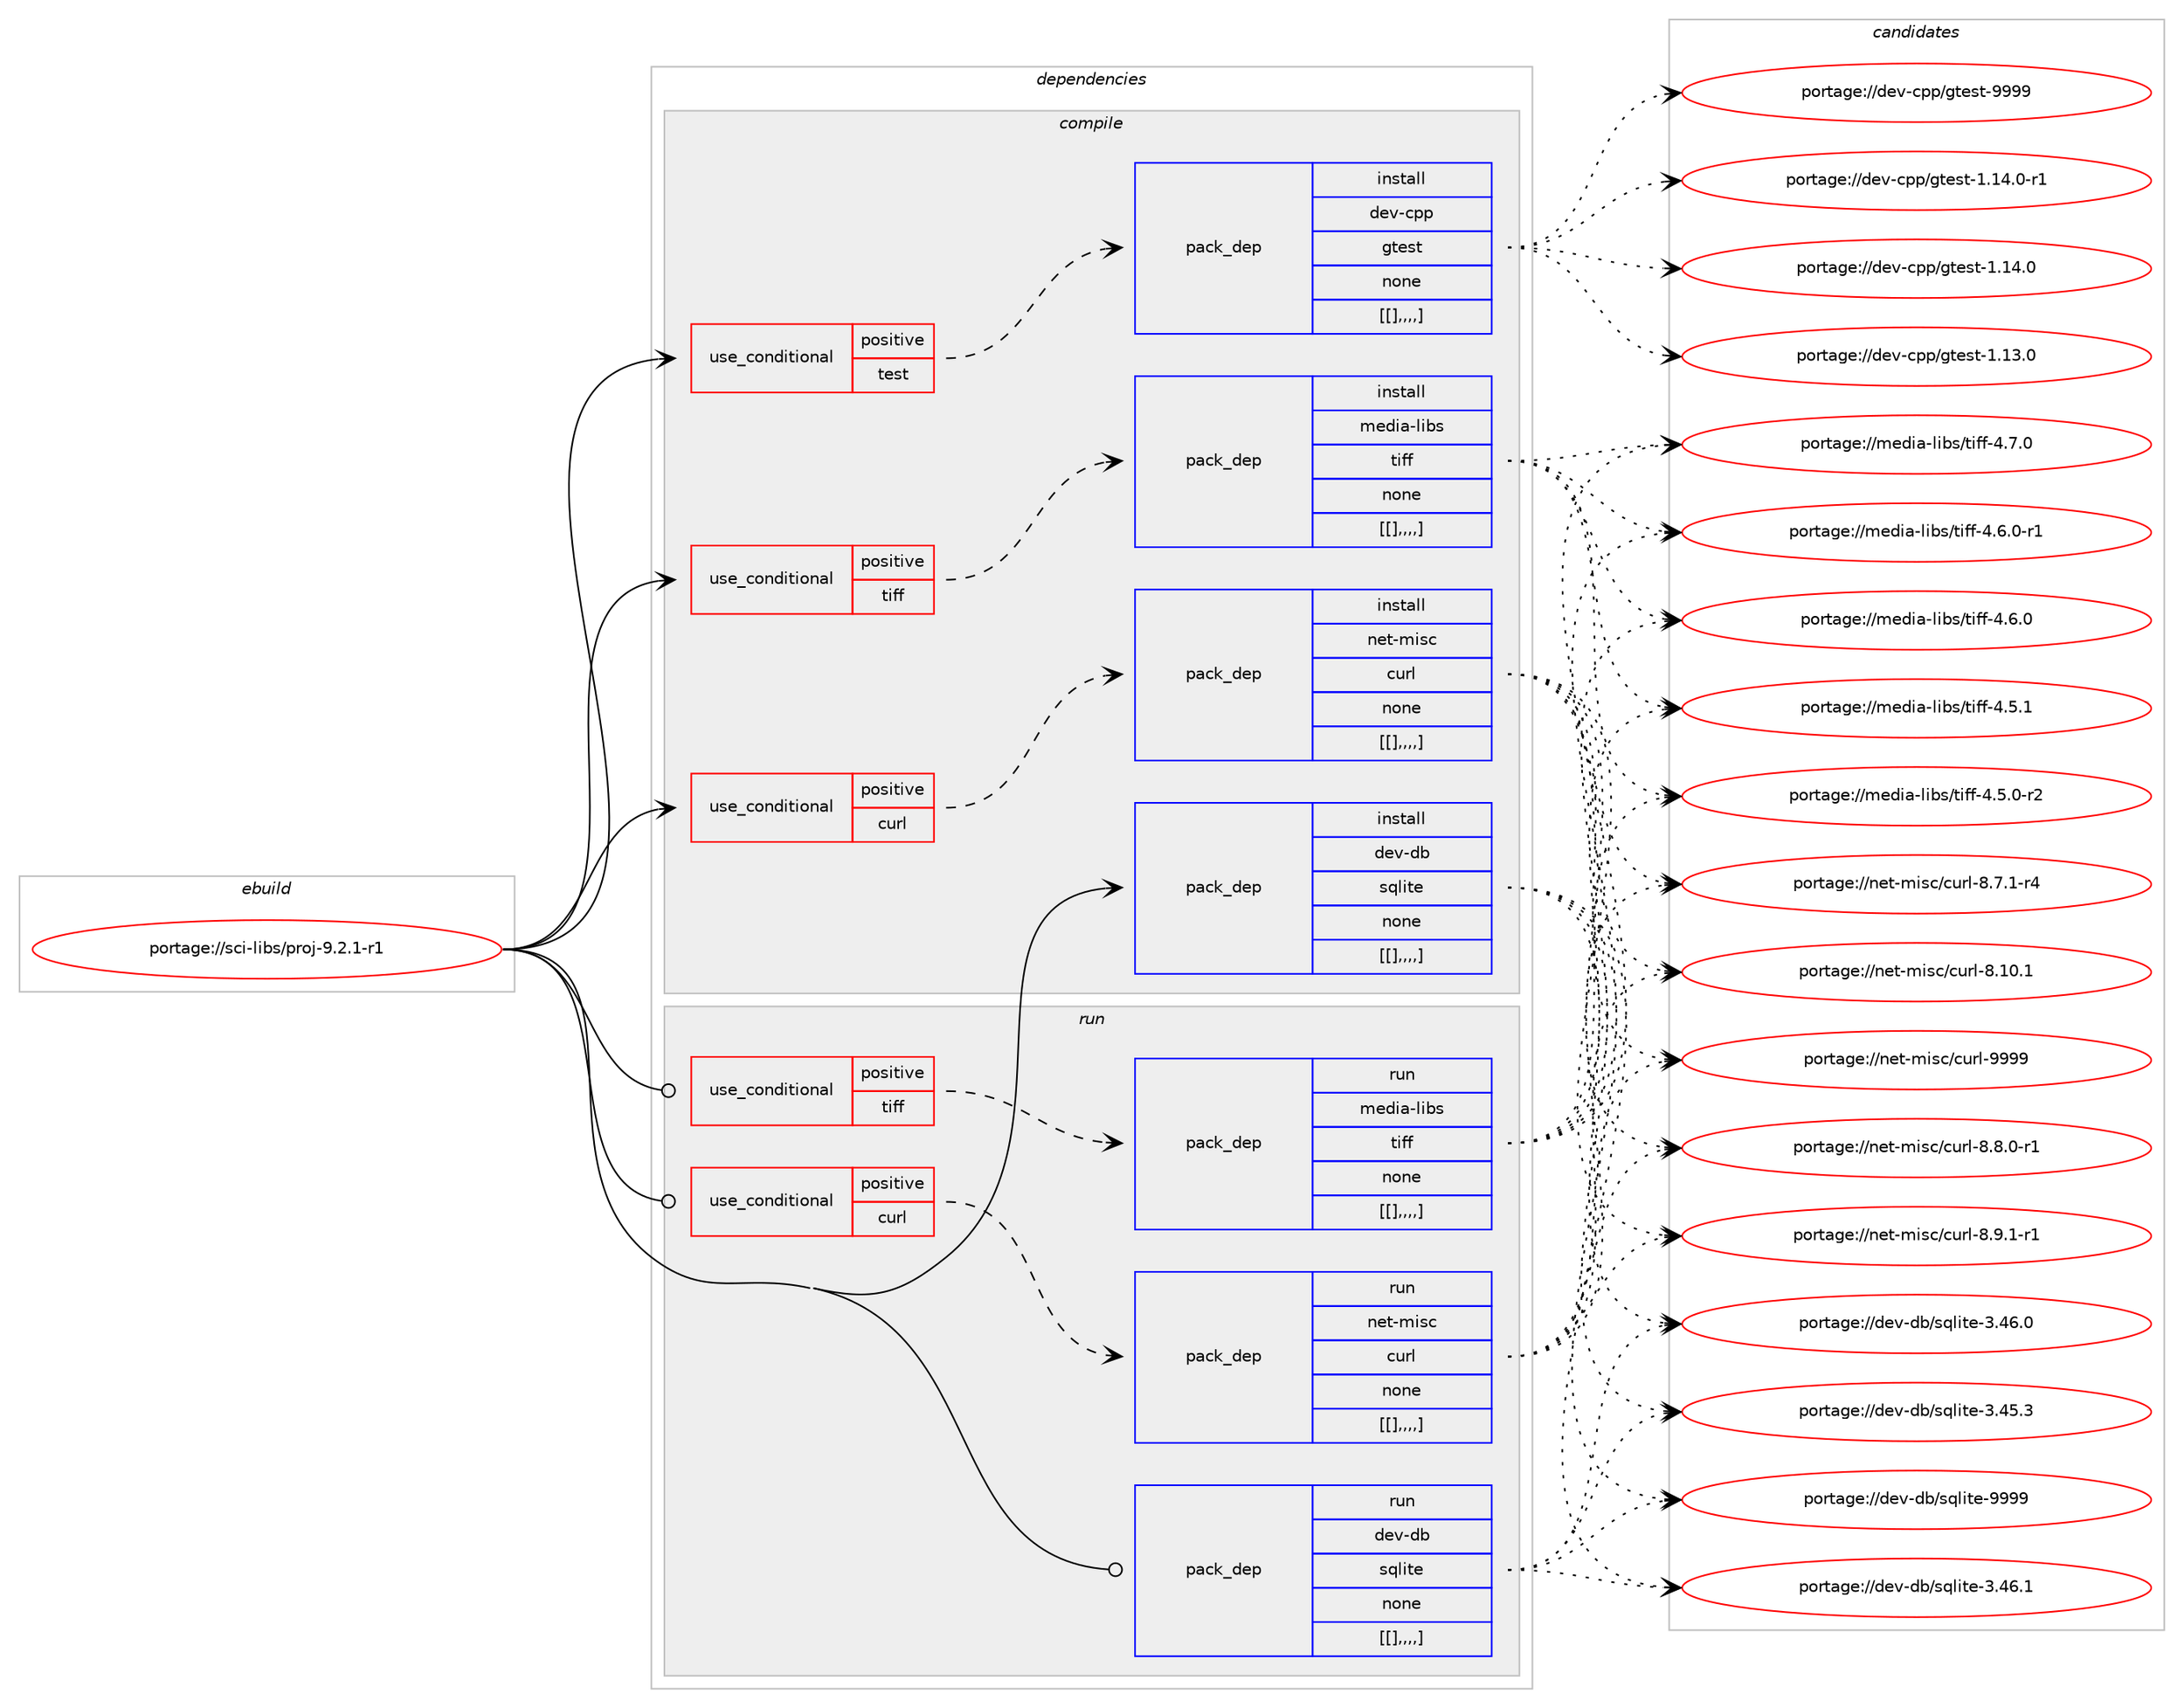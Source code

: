 digraph prolog {

# *************
# Graph options
# *************

newrank=true;
concentrate=true;
compound=true;
graph [rankdir=LR,fontname=Helvetica,fontsize=10,ranksep=1.5];#, ranksep=2.5, nodesep=0.2];
edge  [arrowhead=vee];
node  [fontname=Helvetica,fontsize=10];

# **********
# The ebuild
# **********

subgraph cluster_leftcol {
color=gray;
label=<<i>ebuild</i>>;
id [label="portage://sci-libs/proj-9.2.1-r1", color=red, width=4, href="../sci-libs/proj-9.2.1-r1.svg"];
}

# ****************
# The dependencies
# ****************

subgraph cluster_midcol {
color=gray;
label=<<i>dependencies</i>>;
subgraph cluster_compile {
fillcolor="#eeeeee";
style=filled;
label=<<i>compile</i>>;
subgraph cond5475 {
dependency14632 [label=<<TABLE BORDER="0" CELLBORDER="1" CELLSPACING="0" CELLPADDING="4"><TR><TD ROWSPAN="3" CELLPADDING="10">use_conditional</TD></TR><TR><TD>positive</TD></TR><TR><TD>curl</TD></TR></TABLE>>, shape=none, color=red];
subgraph pack9113 {
dependency14633 [label=<<TABLE BORDER="0" CELLBORDER="1" CELLSPACING="0" CELLPADDING="4" WIDTH="220"><TR><TD ROWSPAN="6" CELLPADDING="30">pack_dep</TD></TR><TR><TD WIDTH="110">install</TD></TR><TR><TD>net-misc</TD></TR><TR><TD>curl</TD></TR><TR><TD>none</TD></TR><TR><TD>[[],,,,]</TD></TR></TABLE>>, shape=none, color=blue];
}
dependency14632:e -> dependency14633:w [weight=20,style="dashed",arrowhead="vee"];
}
id:e -> dependency14632:w [weight=20,style="solid",arrowhead="vee"];
subgraph cond5476 {
dependency14634 [label=<<TABLE BORDER="0" CELLBORDER="1" CELLSPACING="0" CELLPADDING="4"><TR><TD ROWSPAN="3" CELLPADDING="10">use_conditional</TD></TR><TR><TD>positive</TD></TR><TR><TD>test</TD></TR></TABLE>>, shape=none, color=red];
subgraph pack9114 {
dependency14635 [label=<<TABLE BORDER="0" CELLBORDER="1" CELLSPACING="0" CELLPADDING="4" WIDTH="220"><TR><TD ROWSPAN="6" CELLPADDING="30">pack_dep</TD></TR><TR><TD WIDTH="110">install</TD></TR><TR><TD>dev-cpp</TD></TR><TR><TD>gtest</TD></TR><TR><TD>none</TD></TR><TR><TD>[[],,,,]</TD></TR></TABLE>>, shape=none, color=blue];
}
dependency14634:e -> dependency14635:w [weight=20,style="dashed",arrowhead="vee"];
}
id:e -> dependency14634:w [weight=20,style="solid",arrowhead="vee"];
subgraph cond5477 {
dependency14636 [label=<<TABLE BORDER="0" CELLBORDER="1" CELLSPACING="0" CELLPADDING="4"><TR><TD ROWSPAN="3" CELLPADDING="10">use_conditional</TD></TR><TR><TD>positive</TD></TR><TR><TD>tiff</TD></TR></TABLE>>, shape=none, color=red];
subgraph pack9115 {
dependency14637 [label=<<TABLE BORDER="0" CELLBORDER="1" CELLSPACING="0" CELLPADDING="4" WIDTH="220"><TR><TD ROWSPAN="6" CELLPADDING="30">pack_dep</TD></TR><TR><TD WIDTH="110">install</TD></TR><TR><TD>media-libs</TD></TR><TR><TD>tiff</TD></TR><TR><TD>none</TD></TR><TR><TD>[[],,,,]</TD></TR></TABLE>>, shape=none, color=blue];
}
dependency14636:e -> dependency14637:w [weight=20,style="dashed",arrowhead="vee"];
}
id:e -> dependency14636:w [weight=20,style="solid",arrowhead="vee"];
subgraph pack9116 {
dependency14638 [label=<<TABLE BORDER="0" CELLBORDER="1" CELLSPACING="0" CELLPADDING="4" WIDTH="220"><TR><TD ROWSPAN="6" CELLPADDING="30">pack_dep</TD></TR><TR><TD WIDTH="110">install</TD></TR><TR><TD>dev-db</TD></TR><TR><TD>sqlite</TD></TR><TR><TD>none</TD></TR><TR><TD>[[],,,,]</TD></TR></TABLE>>, shape=none, color=blue];
}
id:e -> dependency14638:w [weight=20,style="solid",arrowhead="vee"];
}
subgraph cluster_compileandrun {
fillcolor="#eeeeee";
style=filled;
label=<<i>compile and run</i>>;
}
subgraph cluster_run {
fillcolor="#eeeeee";
style=filled;
label=<<i>run</i>>;
subgraph cond5478 {
dependency14639 [label=<<TABLE BORDER="0" CELLBORDER="1" CELLSPACING="0" CELLPADDING="4"><TR><TD ROWSPAN="3" CELLPADDING="10">use_conditional</TD></TR><TR><TD>positive</TD></TR><TR><TD>curl</TD></TR></TABLE>>, shape=none, color=red];
subgraph pack9117 {
dependency14640 [label=<<TABLE BORDER="0" CELLBORDER="1" CELLSPACING="0" CELLPADDING="4" WIDTH="220"><TR><TD ROWSPAN="6" CELLPADDING="30">pack_dep</TD></TR><TR><TD WIDTH="110">run</TD></TR><TR><TD>net-misc</TD></TR><TR><TD>curl</TD></TR><TR><TD>none</TD></TR><TR><TD>[[],,,,]</TD></TR></TABLE>>, shape=none, color=blue];
}
dependency14639:e -> dependency14640:w [weight=20,style="dashed",arrowhead="vee"];
}
id:e -> dependency14639:w [weight=20,style="solid",arrowhead="odot"];
subgraph cond5479 {
dependency14641 [label=<<TABLE BORDER="0" CELLBORDER="1" CELLSPACING="0" CELLPADDING="4"><TR><TD ROWSPAN="3" CELLPADDING="10">use_conditional</TD></TR><TR><TD>positive</TD></TR><TR><TD>tiff</TD></TR></TABLE>>, shape=none, color=red];
subgraph pack9118 {
dependency14642 [label=<<TABLE BORDER="0" CELLBORDER="1" CELLSPACING="0" CELLPADDING="4" WIDTH="220"><TR><TD ROWSPAN="6" CELLPADDING="30">pack_dep</TD></TR><TR><TD WIDTH="110">run</TD></TR><TR><TD>media-libs</TD></TR><TR><TD>tiff</TD></TR><TR><TD>none</TD></TR><TR><TD>[[],,,,]</TD></TR></TABLE>>, shape=none, color=blue];
}
dependency14641:e -> dependency14642:w [weight=20,style="dashed",arrowhead="vee"];
}
id:e -> dependency14641:w [weight=20,style="solid",arrowhead="odot"];
subgraph pack9119 {
dependency14643 [label=<<TABLE BORDER="0" CELLBORDER="1" CELLSPACING="0" CELLPADDING="4" WIDTH="220"><TR><TD ROWSPAN="6" CELLPADDING="30">pack_dep</TD></TR><TR><TD WIDTH="110">run</TD></TR><TR><TD>dev-db</TD></TR><TR><TD>sqlite</TD></TR><TR><TD>none</TD></TR><TR><TD>[[],,,,]</TD></TR></TABLE>>, shape=none, color=blue];
}
id:e -> dependency14643:w [weight=20,style="solid",arrowhead="odot"];
}
}

# **************
# The candidates
# **************

subgraph cluster_choices {
rank=same;
color=gray;
label=<<i>candidates</i>>;

subgraph choice9113 {
color=black;
nodesep=1;
choice110101116451091051159947991171141084557575757 [label="portage://net-misc/curl-9999", color=red, width=4,href="../net-misc/curl-9999.svg"];
choice1101011164510910511599479911711410845564649484649 [label="portage://net-misc/curl-8.10.1", color=red, width=4,href="../net-misc/curl-8.10.1.svg"];
choice110101116451091051159947991171141084556465746494511449 [label="portage://net-misc/curl-8.9.1-r1", color=red, width=4,href="../net-misc/curl-8.9.1-r1.svg"];
choice110101116451091051159947991171141084556465646484511449 [label="portage://net-misc/curl-8.8.0-r1", color=red, width=4,href="../net-misc/curl-8.8.0-r1.svg"];
choice110101116451091051159947991171141084556465546494511452 [label="portage://net-misc/curl-8.7.1-r4", color=red, width=4,href="../net-misc/curl-8.7.1-r4.svg"];
dependency14633:e -> choice110101116451091051159947991171141084557575757:w [style=dotted,weight="100"];
dependency14633:e -> choice1101011164510910511599479911711410845564649484649:w [style=dotted,weight="100"];
dependency14633:e -> choice110101116451091051159947991171141084556465746494511449:w [style=dotted,weight="100"];
dependency14633:e -> choice110101116451091051159947991171141084556465646484511449:w [style=dotted,weight="100"];
dependency14633:e -> choice110101116451091051159947991171141084556465546494511452:w [style=dotted,weight="100"];
}
subgraph choice9114 {
color=black;
nodesep=1;
choice1001011184599112112471031161011151164557575757 [label="portage://dev-cpp/gtest-9999", color=red, width=4,href="../dev-cpp/gtest-9999.svg"];
choice100101118459911211247103116101115116454946495246484511449 [label="portage://dev-cpp/gtest-1.14.0-r1", color=red, width=4,href="../dev-cpp/gtest-1.14.0-r1.svg"];
choice10010111845991121124710311610111511645494649524648 [label="portage://dev-cpp/gtest-1.14.0", color=red, width=4,href="../dev-cpp/gtest-1.14.0.svg"];
choice10010111845991121124710311610111511645494649514648 [label="portage://dev-cpp/gtest-1.13.0", color=red, width=4,href="../dev-cpp/gtest-1.13.0.svg"];
dependency14635:e -> choice1001011184599112112471031161011151164557575757:w [style=dotted,weight="100"];
dependency14635:e -> choice100101118459911211247103116101115116454946495246484511449:w [style=dotted,weight="100"];
dependency14635:e -> choice10010111845991121124710311610111511645494649524648:w [style=dotted,weight="100"];
dependency14635:e -> choice10010111845991121124710311610111511645494649514648:w [style=dotted,weight="100"];
}
subgraph choice9115 {
color=black;
nodesep=1;
choice10910110010597451081059811547116105102102455246554648 [label="portage://media-libs/tiff-4.7.0", color=red, width=4,href="../media-libs/tiff-4.7.0.svg"];
choice109101100105974510810598115471161051021024552465446484511449 [label="portage://media-libs/tiff-4.6.0-r1", color=red, width=4,href="../media-libs/tiff-4.6.0-r1.svg"];
choice10910110010597451081059811547116105102102455246544648 [label="portage://media-libs/tiff-4.6.0", color=red, width=4,href="../media-libs/tiff-4.6.0.svg"];
choice10910110010597451081059811547116105102102455246534649 [label="portage://media-libs/tiff-4.5.1", color=red, width=4,href="../media-libs/tiff-4.5.1.svg"];
choice109101100105974510810598115471161051021024552465346484511450 [label="portage://media-libs/tiff-4.5.0-r2", color=red, width=4,href="../media-libs/tiff-4.5.0-r2.svg"];
dependency14637:e -> choice10910110010597451081059811547116105102102455246554648:w [style=dotted,weight="100"];
dependency14637:e -> choice109101100105974510810598115471161051021024552465446484511449:w [style=dotted,weight="100"];
dependency14637:e -> choice10910110010597451081059811547116105102102455246544648:w [style=dotted,weight="100"];
dependency14637:e -> choice10910110010597451081059811547116105102102455246534649:w [style=dotted,weight="100"];
dependency14637:e -> choice109101100105974510810598115471161051021024552465346484511450:w [style=dotted,weight="100"];
}
subgraph choice9116 {
color=black;
nodesep=1;
choice1001011184510098471151131081051161014557575757 [label="portage://dev-db/sqlite-9999", color=red, width=4,href="../dev-db/sqlite-9999.svg"];
choice10010111845100984711511310810511610145514652544649 [label="portage://dev-db/sqlite-3.46.1", color=red, width=4,href="../dev-db/sqlite-3.46.1.svg"];
choice10010111845100984711511310810511610145514652544648 [label="portage://dev-db/sqlite-3.46.0", color=red, width=4,href="../dev-db/sqlite-3.46.0.svg"];
choice10010111845100984711511310810511610145514652534651 [label="portage://dev-db/sqlite-3.45.3", color=red, width=4,href="../dev-db/sqlite-3.45.3.svg"];
dependency14638:e -> choice1001011184510098471151131081051161014557575757:w [style=dotted,weight="100"];
dependency14638:e -> choice10010111845100984711511310810511610145514652544649:w [style=dotted,weight="100"];
dependency14638:e -> choice10010111845100984711511310810511610145514652544648:w [style=dotted,weight="100"];
dependency14638:e -> choice10010111845100984711511310810511610145514652534651:w [style=dotted,weight="100"];
}
subgraph choice9117 {
color=black;
nodesep=1;
choice110101116451091051159947991171141084557575757 [label="portage://net-misc/curl-9999", color=red, width=4,href="../net-misc/curl-9999.svg"];
choice1101011164510910511599479911711410845564649484649 [label="portage://net-misc/curl-8.10.1", color=red, width=4,href="../net-misc/curl-8.10.1.svg"];
choice110101116451091051159947991171141084556465746494511449 [label="portage://net-misc/curl-8.9.1-r1", color=red, width=4,href="../net-misc/curl-8.9.1-r1.svg"];
choice110101116451091051159947991171141084556465646484511449 [label="portage://net-misc/curl-8.8.0-r1", color=red, width=4,href="../net-misc/curl-8.8.0-r1.svg"];
choice110101116451091051159947991171141084556465546494511452 [label="portage://net-misc/curl-8.7.1-r4", color=red, width=4,href="../net-misc/curl-8.7.1-r4.svg"];
dependency14640:e -> choice110101116451091051159947991171141084557575757:w [style=dotted,weight="100"];
dependency14640:e -> choice1101011164510910511599479911711410845564649484649:w [style=dotted,weight="100"];
dependency14640:e -> choice110101116451091051159947991171141084556465746494511449:w [style=dotted,weight="100"];
dependency14640:e -> choice110101116451091051159947991171141084556465646484511449:w [style=dotted,weight="100"];
dependency14640:e -> choice110101116451091051159947991171141084556465546494511452:w [style=dotted,weight="100"];
}
subgraph choice9118 {
color=black;
nodesep=1;
choice10910110010597451081059811547116105102102455246554648 [label="portage://media-libs/tiff-4.7.0", color=red, width=4,href="../media-libs/tiff-4.7.0.svg"];
choice109101100105974510810598115471161051021024552465446484511449 [label="portage://media-libs/tiff-4.6.0-r1", color=red, width=4,href="../media-libs/tiff-4.6.0-r1.svg"];
choice10910110010597451081059811547116105102102455246544648 [label="portage://media-libs/tiff-4.6.0", color=red, width=4,href="../media-libs/tiff-4.6.0.svg"];
choice10910110010597451081059811547116105102102455246534649 [label="portage://media-libs/tiff-4.5.1", color=red, width=4,href="../media-libs/tiff-4.5.1.svg"];
choice109101100105974510810598115471161051021024552465346484511450 [label="portage://media-libs/tiff-4.5.0-r2", color=red, width=4,href="../media-libs/tiff-4.5.0-r2.svg"];
dependency14642:e -> choice10910110010597451081059811547116105102102455246554648:w [style=dotted,weight="100"];
dependency14642:e -> choice109101100105974510810598115471161051021024552465446484511449:w [style=dotted,weight="100"];
dependency14642:e -> choice10910110010597451081059811547116105102102455246544648:w [style=dotted,weight="100"];
dependency14642:e -> choice10910110010597451081059811547116105102102455246534649:w [style=dotted,weight="100"];
dependency14642:e -> choice109101100105974510810598115471161051021024552465346484511450:w [style=dotted,weight="100"];
}
subgraph choice9119 {
color=black;
nodesep=1;
choice1001011184510098471151131081051161014557575757 [label="portage://dev-db/sqlite-9999", color=red, width=4,href="../dev-db/sqlite-9999.svg"];
choice10010111845100984711511310810511610145514652544649 [label="portage://dev-db/sqlite-3.46.1", color=red, width=4,href="../dev-db/sqlite-3.46.1.svg"];
choice10010111845100984711511310810511610145514652544648 [label="portage://dev-db/sqlite-3.46.0", color=red, width=4,href="../dev-db/sqlite-3.46.0.svg"];
choice10010111845100984711511310810511610145514652534651 [label="portage://dev-db/sqlite-3.45.3", color=red, width=4,href="../dev-db/sqlite-3.45.3.svg"];
dependency14643:e -> choice1001011184510098471151131081051161014557575757:w [style=dotted,weight="100"];
dependency14643:e -> choice10010111845100984711511310810511610145514652544649:w [style=dotted,weight="100"];
dependency14643:e -> choice10010111845100984711511310810511610145514652544648:w [style=dotted,weight="100"];
dependency14643:e -> choice10010111845100984711511310810511610145514652534651:w [style=dotted,weight="100"];
}
}

}
